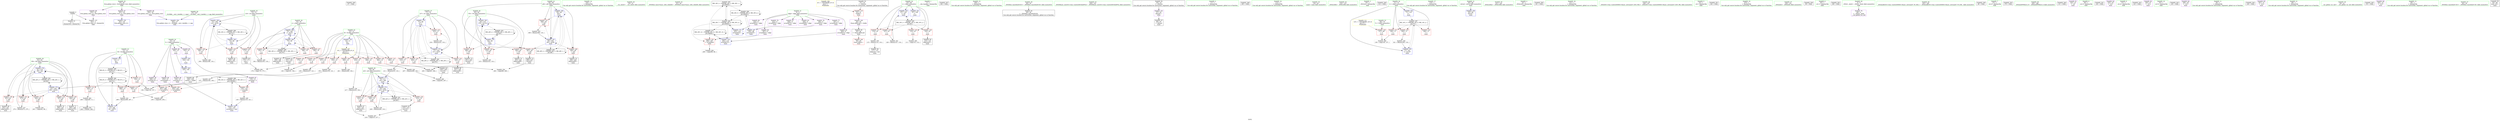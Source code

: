 digraph "SVFG" {
	label="SVFG";

	Node0x55d552f954d0 [shape=record,color=grey,label="{NodeID: 0\nNullPtr}"];
	Node0x55d552f954d0 -> Node0x55d552fb4a70[style=solid];
	Node0x55d552f954d0 -> Node0x55d552fbb2a0[style=solid];
	Node0x55d552fe9320 [shape=record,color=black,label="{NodeID: 346\n47 = PHI()\n}"];
	Node0x55d552fb88f0 [shape=record,color=grey,label="{NodeID: 263\n243 = cmp(242, 88, )\n}"];
	Node0x55d552fbc580 [shape=record,color=blue,label="{NodeID: 180\n85\<--88\nj83\<--\nmain\n}"];
	Node0x55d552fbc580 -> Node0x55d552fba880[style=dashed];
	Node0x55d552fbc580 -> Node0x55d552fba950[style=dashed];
	Node0x55d552fbc580 -> Node0x55d552fbaa20[style=dashed];
	Node0x55d552fbc580 -> Node0x55d552fbc580[style=dashed];
	Node0x55d552fbc580 -> Node0x55d552fbc650[style=dashed];
	Node0x55d552fbc580 -> Node0x55d552fd7a00[style=dashed];
	Node0x55d552fb4030 [shape=record,color=purple,label="{NodeID: 97\n351\<--35\nllvm.global_ctors_0\<--llvm.global_ctors\nGlob }"];
	Node0x55d552fb4030 -> Node0x55d552fbb0a0[style=solid];
	Node0x55d552f94f10 [shape=record,color=green,label="{NodeID: 14\n104\<--1\n\<--dummyObj\nCan only get source location for instruction, argument, global var or function.}"];
	Node0x55d552fb3c00 [shape=record,color=red,label="{NodeID: 111\n154\<--13\n\<--M\nmain\n}"];
	Node0x55d552fb3c00 -> Node0x55d552fb82f0[style=solid];
	Node0x55d552f8f070 [shape=record,color=green,label="{NodeID: 28\n50\<--51\n__cxa_atexit\<--__cxa_atexit_field_insensitive\n}"];
	Node0x55d552fb9840 [shape=record,color=red,label="{NodeID: 125\n185\<--73\n\<--i19\nmain\n}"];
	Node0x55d552fb9840 -> Node0x55d552fb5420[style=solid];
	Node0x55d552fb3340 [shape=record,color=green,label="{NodeID: 42\n91\<--92\n_ZNSt8ios_base15sync_with_stdioEb\<--_ZNSt8ios_base15sync_with_stdioEb_field_insensitive\n}"];
	Node0x55d552fd7f00 [shape=record,color=black,label="{NodeID: 305\nMR_30V_2 = PHI(MR_30V_3, MR_30V_1, )\npts\{90000 \}\n}"];
	Node0x55d552fd7f00 -> Node0x55d552fcc700[style=dashed];
	Node0x55d552fd7f00 -> Node0x55d552fd3310[style=dashed];
	Node0x55d552fd7f00 -> Node0x55d552fd7f00[style=dashed];
	Node0x55d552fba3a0 [shape=record,color=red,label="{NodeID: 139\n257\<--81\n\<--i59\nmain\n}"];
	Node0x55d552fba3a0 -> Node0x55d552fb5aa0[style=solid];
	Node0x55d552fb4f40 [shape=record,color=black,label="{NodeID: 56\n95\<--94\n\<--vbase.offset.ptr\nmain\n}"];
	Node0x55d552fb4f40 -> Node0x55d552fbaaf0[style=solid];
	Node0x55d552fc03c0 [shape=record,color=grey,label="{NodeID: 236\n217 = Binary(216, 104, )\n}"];
	Node0x55d552fc03c0 -> Node0x55d552fb7ff0[style=solid];
	Node0x55d552fbaf00 [shape=record,color=blue,label="{NodeID: 153\n10\<--11\nB\<--\nGlob }"];
	Node0x55d552fbaf00 -> Node0x55d552fd8f20[style=dashed];
	Node0x55d552fb5aa0 [shape=record,color=black,label="{NodeID: 70\n258\<--257\nidxprom69\<--\nmain\n}"];
	Node0x55d552fc18c0 [shape=record,color=grey,label="{NodeID: 250\n115 = Binary(114, 116, )\n}"];
	Node0x55d552fc18c0 -> Node0x55d552fb50e0[style=solid];
	Node0x55d552fbbaf0 [shape=record,color=blue,label="{NodeID: 167\n190\<--88\narrayidx30\<--\nmain\n}"];
	Node0x55d552fbbaf0 -> Node0x55d552fd3310[style=dashed];
	Node0x55d552fb6600 [shape=record,color=purple,label="{NodeID: 84\n297\<--8\narrayidx91\<--edge\nmain\n}"];
	Node0x55d552fb6600 -> Node0x55d552fbae30[style=solid];
	Node0x55d552f8e990 [shape=record,color=green,label="{NodeID: 1\n7\<--1\n__dso_handle\<--dummyObj\nGlob }"];
	Node0x55d552fe93f0 [shape=record,color=black,label="{NodeID: 347\n302 = PHI()\n}"];
	Node0x55d552fb8a70 [shape=record,color=grey,label="{NodeID: 264\n299 = cmp(298, 88, )\n}"];
	Node0x55d552fbc650 [shape=record,color=blue,label="{NodeID: 181\n85\<--309\nj83\<--inc99\nmain\n}"];
	Node0x55d552fbc650 -> Node0x55d552fba880[style=dashed];
	Node0x55d552fbc650 -> Node0x55d552fba950[style=dashed];
	Node0x55d552fbc650 -> Node0x55d552fbaa20[style=dashed];
	Node0x55d552fbc650 -> Node0x55d552fbc580[style=dashed];
	Node0x55d552fbc650 -> Node0x55d552fbc650[style=dashed];
	Node0x55d552fbc650 -> Node0x55d552fd7a00[style=dashed];
	Node0x55d552fb4130 [shape=record,color=purple,label="{NodeID: 98\n352\<--35\nllvm.global_ctors_1\<--llvm.global_ctors\nGlob }"];
	Node0x55d552fb4130 -> Node0x55d552fbb1a0[style=solid];
	Node0x55d552f92af0 [shape=record,color=green,label="{NodeID: 15\n108\<--1\n\<--dummyObj\nCan only get source location for instruction, argument, global var or function.}"];
	Node0x55d552fb3cd0 [shape=record,color=red,label="{NodeID: 112\n245\<--13\n\<--M\nmain\n}"];
	Node0x55d552fb3cd0 -> Node0x55d552fb8770[style=solid];
	Node0x55d552f93710 [shape=record,color=green,label="{NodeID: 29\n49\<--55\n_ZNSt8ios_base4InitD1Ev\<--_ZNSt8ios_base4InitD1Ev_field_insensitive\n}"];
	Node0x55d552f93710 -> Node0x55d552fb4d70[style=solid];
	Node0x55d552fb9910 [shape=record,color=red,label="{NodeID: 126\n198\<--73\n\<--i19\nmain\n}"];
	Node0x55d552fb9910 -> Node0x55d552fc12c0[style=solid];
	Node0x55d552fb33d0 [shape=record,color=green,label="{NodeID: 43\n100\<--101\n_ZNSt9basic_iosIcSt11char_traitsIcEE3tieEPSo\<--_ZNSt9basic_iosIcSt11char_traitsIcEE3tieEPSo_field_insensitive\n}"];
	Node0x55d552fd8400 [shape=record,color=yellow,style=double,label="{NodeID: 306\n2V_1 = ENCHI(MR_2V_0)\npts\{1 \}\nFun[main]}"];
	Node0x55d552fd8400 -> Node0x55d552fb9020[style=dashed];
	Node0x55d552fba470 [shape=record,color=red,label="{NodeID: 140\n264\<--81\n\<--i59\nmain\n}"];
	Node0x55d552fba470 -> Node0x55d552fb5b70[style=solid];
	Node0x55d552fb5010 [shape=record,color=black,label="{NodeID: 57\n98\<--97\n\<--add.ptr\nmain\n}"];
	Node0x55d552fc0540 [shape=record,color=grey,label="{NodeID: 237\n274 = Binary(273, 275, )\n}"];
	Node0x55d552fc0540 -> Node0x55d552fbc3e0[style=solid];
	Node0x55d552fbafd0 [shape=record,color=blue,label="{NodeID: 154\n13\<--11\nM\<--\nGlob }"];
	Node0x55d552fbafd0 -> Node0x55d552fd5200[style=dashed];
	Node0x55d552fb5b70 [shape=record,color=black,label="{NodeID: 71\n265\<--264\nidxprom73\<--\nmain\n}"];
	Node0x55d552fc1a40 [shape=record,color=grey,label="{NodeID: 251\n128 = Binary(127, 116, )\n}"];
	Node0x55d552fc1a40 -> Node0x55d552fbb7b0[style=solid];
	Node0x55d552fbbbc0 [shape=record,color=blue,label="{NodeID: 168\n75\<--194\nj\<--inc32\nmain\n}"];
	Node0x55d552fbbbc0 -> Node0x55d552fb99e0[style=dashed];
	Node0x55d552fbbbc0 -> Node0x55d552fb9ab0[style=dashed];
	Node0x55d552fbbbc0 -> Node0x55d552fb9b80[style=dashed];
	Node0x55d552fbbbc0 -> Node0x55d552fbba20[style=dashed];
	Node0x55d552fbbbc0 -> Node0x55d552fbbbc0[style=dashed];
	Node0x55d552fbbbc0 -> Node0x55d552fd6100[style=dashed];
	Node0x55d552fb66d0 [shape=record,color=purple,label="{NodeID: 85\n102\<--15\n\<--f\nmain\n}"];
	Node0x55d552fb66d0 -> Node0x55d552fbb470[style=solid];
	Node0x55d552f8e8b0 [shape=record,color=green,label="{NodeID: 2\n11\<--1\n\<--dummyObj\nCan only get source location for instruction, argument, global var or function.}"];
	Node0x55d552fe94f0 [shape=record,color=black,label="{NodeID: 348\n305 = PHI()\n}"];
	Node0x55d552fb8bf0 [shape=record,color=grey,label="{NodeID: 265\n111 = cmp(110, 112, )\n}"];
	Node0x55d552fbc720 [shape=record,color=blue,label="{NodeID: 182\n83\<--315\ni78\<--inc103\nmain\n}"];
	Node0x55d552fbc720 -> Node0x55d552fba610[style=dashed];
	Node0x55d552fbc720 -> Node0x55d552fba6e0[style=dashed];
	Node0x55d552fbc720 -> Node0x55d552fba7b0[style=dashed];
	Node0x55d552fbc720 -> Node0x55d552fbc720[style=dashed];
	Node0x55d552fbc720 -> Node0x55d552fd7500[style=dashed];
	Node0x55d552fb4230 [shape=record,color=purple,label="{NodeID: 99\n353\<--35\nllvm.global_ctors_2\<--llvm.global_ctors\nGlob }"];
	Node0x55d552fb4230 -> Node0x55d552fbb2a0[style=solid];
	Node0x55d552f92bc0 [shape=record,color=green,label="{NodeID: 16\n112\<--1\n\<--dummyObj\nCan only get source location for instruction, argument, global var or function.}"];
	Node0x55d552fb3da0 [shape=record,color=red,label="{NodeID: 113\n250\<--13\n\<--M\nmain\n}"];
	Node0x55d552fb3da0 -> Node0x55d552fb85f0[style=solid];
	Node0x55d552f937e0 [shape=record,color=green,label="{NodeID: 30\n62\<--63\nmain\<--main_field_insensitive\n}"];
	Node0x55d552fb99e0 [shape=record,color=red,label="{NodeID: 127\n180\<--75\n\<--j\nmain\n}"];
	Node0x55d552fb99e0 -> Node0x55d552fb5350[style=solid];
	Node0x55d552fb3460 [shape=record,color=green,label="{NodeID: 44\n132\<--133\n_ZNSirsERi\<--_ZNSirsERi_field_insensitive\n}"];
	Node0x55d552fd8f20 [shape=record,color=yellow,style=double,label="{NodeID: 307\n4V_1 = ENCHI(MR_4V_0)\npts\{12 \}\nFun[main]}"];
	Node0x55d552fd8f20 -> Node0x55d552fb44d0[style=dashed];
	Node0x55d552fd8f20 -> Node0x55d552fb45a0[style=dashed];
	Node0x55d552fd8f20 -> Node0x55d552fb4670[style=dashed];
	Node0x55d552fd8f20 -> Node0x55d552fb3720[style=dashed];
	Node0x55d552fd8f20 -> Node0x55d552fb37f0[style=dashed];
	Node0x55d552fd8f20 -> Node0x55d552fb38c0[style=dashed];
	Node0x55d552fd8f20 -> Node0x55d552fb3990[style=dashed];
	Node0x55d552fd8f20 -> Node0x55d552fb3a60[style=dashed];
	Node0x55d552fd8f20 -> Node0x55d552fb3b30[style=dashed];
	Node0x55d552fba540 [shape=record,color=red,label="{NodeID: 141\n273\<--81\n\<--i59\nmain\n}"];
	Node0x55d552fba540 -> Node0x55d552fc0540[style=solid];
	Node0x55d552fb50e0 [shape=record,color=black,label="{NodeID: 58\n117\<--115\nidxprom\<--sub\nmain\n}"];
	Node0x55d552fc06c0 [shape=record,color=grey,label="{NodeID: 238\n156 = Binary(155, 121, )\n}"];
	Node0x55d552fc06c0 -> Node0x55d552fc1440[style=solid];
	Node0x55d552fbb0a0 [shape=record,color=blue,label="{NodeID: 155\n351\<--36\nllvm.global_ctors_0\<--\nGlob }"];
	Node0x55d552fb5c40 [shape=record,color=black,label="{NodeID: 72\n281\<--280\nconv80\<--\nmain\n}"];
	Node0x55d552fb5c40 -> Node0x55d552fc21c0[style=solid];
	Node0x55d552fc1bc0 [shape=record,color=grey,label="{NodeID: 252\n238 = Binary(237, 121, )\n}"];
	Node0x55d552fc1bc0 -> Node0x55d552fb5900[style=solid];
	Node0x55d552fbbc90 [shape=record,color=blue,label="{NodeID: 169\n73\<--199\ni19\<--inc35\nmain\n}"];
	Node0x55d552fbbc90 -> Node0x55d552fb9770[style=dashed];
	Node0x55d552fbbc90 -> Node0x55d552fb9840[style=dashed];
	Node0x55d552fbbc90 -> Node0x55d552fb9910[style=dashed];
	Node0x55d552fbbc90 -> Node0x55d552fbbc90[style=dashed];
	Node0x55d552fbbc90 -> Node0x55d552fd5c00[style=dashed];
	Node0x55d552fb67a0 [shape=record,color=purple,label="{NodeID: 86\n105\<--15\n\<--f\nmain\n}"];
	Node0x55d552fb67a0 -> Node0x55d552fbb540[style=solid];
	Node0x55d552f93320 [shape=record,color=green,label="{NodeID: 3\n19\<--1\n_ZSt3cin\<--dummyObj\nGlob }"];
	Node0x55d552fe95f0 [shape=record,color=black,label="{NodeID: 349\n312 = PHI()\n}"];
	Node0x55d552fb8d70 [shape=record,color=grey,label="{NodeID: 266\n138 = cmp(136, 137, )\n}"];
	Node0x55d552fbc7f0 [shape=record,color=blue,label="{NodeID: 183\n71\<--321\nt\<--inc107\nmain\n}"];
	Node0x55d552fbc7f0 -> Node0x55d552fd5700[style=dashed];
	Node0x55d552fb4330 [shape=record,color=purple,label="{NodeID: 100\n94\<--93\nvbase.offset.ptr\<--vtable\nmain\n}"];
	Node0x55d552fb4330 -> Node0x55d552fb4f40[style=solid];
	Node0x55d552f92c90 [shape=record,color=green,label="{NodeID: 17\n116\<--1\n\<--dummyObj\nCan only get source location for instruction, argument, global var or function.}"];
	Node0x55d552fb3e70 [shape=record,color=red,label="{NodeID: 114\n268\<--13\n\<--M\nmain\n}"];
	Node0x55d552fb3e70 -> Node0x55d552fc0b40[style=solid];
	Node0x55d552f938b0 [shape=record,color=green,label="{NodeID: 31\n65\<--66\nretval\<--retval_field_insensitive\nmain\n}"];
	Node0x55d552f938b0 -> Node0x55d552fbb3a0[style=solid];
	Node0x55d552fb9ab0 [shape=record,color=red,label="{NodeID: 128\n188\<--75\n\<--j\nmain\n}"];
	Node0x55d552fb9ab0 -> Node0x55d552fb54f0[style=solid];
	Node0x55d552fb34f0 [shape=record,color=green,label="{NodeID: 45\n141\<--142\n_ZNSirsERx\<--_ZNSirsERx_field_insensitive\n}"];
	Node0x55d552fba610 [shape=record,color=red,label="{NodeID: 142\n280\<--83\n\<--i78\nmain\n}"];
	Node0x55d552fba610 -> Node0x55d552fb5c40[style=solid];
	Node0x55d552fb51b0 [shape=record,color=black,label="{NodeID: 59\n123\<--122\nidxprom2\<--\nmain\n}"];
	Node0x55d552fc0840 [shape=record,color=grey,label="{NodeID: 239\n229 = Binary(228, 116, )\n}"];
	Node0x55d552fc0840 -> Node0x55d552fbbfd0[style=solid];
	Node0x55d552fbb1a0 [shape=record,color=blue,label="{NodeID: 156\n352\<--37\nllvm.global_ctors_1\<--_GLOBAL__sub_I_darkhh_1_1.cpp\nGlob }"];
	Node0x55d552fb5d10 [shape=record,color=black,label="{NodeID: 73\n288\<--287\nconv85\<--\nmain\n}"];
	Node0x55d552fb5d10 -> Node0x55d552fc1ec0[style=solid];
	Node0x55d552fc1d40 [shape=record,color=grey,label="{NodeID: 253\n309 = Binary(308, 116, )\n}"];
	Node0x55d552fc1d40 -> Node0x55d552fbc650[style=solid];
	Node0x55d552fbbd60 [shape=record,color=blue,label="{NodeID: 170\n77\<--88\ni37\<--\nmain\n}"];
	Node0x55d552fbbd60 -> Node0x55d552fb9c50[style=dashed];
	Node0x55d552fbbd60 -> Node0x55d552fb9d20[style=dashed];
	Node0x55d552fbbd60 -> Node0x55d552fb9df0[style=dashed];
	Node0x55d552fbbd60 -> Node0x55d552fb9ec0[style=dashed];
	Node0x55d552fbbd60 -> Node0x55d552fbc0a0[style=dashed];
	Node0x55d552fbbd60 -> Node0x55d552fd6600[style=dashed];
	Node0x55d552fb6870 [shape=record,color=purple,label="{NodeID: 87\n118\<--15\narrayidx\<--f\nmain\n}"];
	Node0x55d552fb6870 -> Node0x55d552fbabc0[style=solid];
	Node0x55d552f931a0 [shape=record,color=green,label="{NodeID: 4\n22\<--1\n_ZSt4cout\<--dummyObj\nGlob }"];
	Node0x55d552fe96f0 [shape=record,color=black,label="{NodeID: 350\n161 = PHI()\n}"];
	Node0x55d552fb4400 [shape=record,color=purple,label="{NodeID: 101\n97\<--20\nadd.ptr\<--\nmain\n}"];
	Node0x55d552fb4400 -> Node0x55d552fb5010[style=solid];
	Node0x55d552f949d0 [shape=record,color=green,label="{NodeID: 18\n121\<--1\n\<--dummyObj\nCan only get source location for instruction, argument, global var or function.}"];
	Node0x55d552fb9020 [shape=record,color=red,label="{NodeID: 115\n93\<--21\nvtable\<--\nmain\n}"];
	Node0x55d552fb9020 -> Node0x55d552fb4330[style=solid];
	Node0x55d552f93980 [shape=record,color=green,label="{NodeID: 32\n67\<--68\ni\<--i_field_insensitive\nmain\n}"];
	Node0x55d552f93980 -> Node0x55d552fb90f0[style=solid];
	Node0x55d552f93980 -> Node0x55d552fb91c0[style=solid];
	Node0x55d552f93980 -> Node0x55d552fb9290[style=solid];
	Node0x55d552f93980 -> Node0x55d552fb9360[style=solid];
	Node0x55d552f93980 -> Node0x55d552fbb610[style=solid];
	Node0x55d552f93980 -> Node0x55d552fbb7b0[style=solid];
	Node0x55d552fb9b80 [shape=record,color=red,label="{NodeID: 129\n193\<--75\n\<--j\nmain\n}"];
	Node0x55d552fb9b80 -> Node0x55d552fc1140[style=solid];
	Node0x55d552fb3580 [shape=record,color=green,label="{NodeID: 46\n146\<--147\n_ZStlsISt11char_traitsIcEERSt13basic_ostreamIcT_ES5_PKc\<--_ZStlsISt11char_traitsIcEERSt13basic_ostreamIcT_ES5_PKc_field_insensitive\n}"];
	Node0x55d552fba6e0 [shape=record,color=red,label="{NodeID: 143\n292\<--83\n\<--i78\nmain\n}"];
	Node0x55d552fba6e0 -> Node0x55d552fb5de0[style=solid];
	Node0x55d552fb5280 [shape=record,color=black,label="{NodeID: 60\n174\<--173\nconv\<--\nmain\n}"];
	Node0x55d552fb5280 -> Node0x55d552fb8170[style=solid];
	Node0x55d552fc09c0 [shape=record,color=grey,label="{NodeID: 240\n315 = Binary(314, 116, )\n}"];
	Node0x55d552fc09c0 -> Node0x55d552fbc720[style=solid];
	Node0x55d552fbb2a0 [shape=record,color=blue, style = dotted,label="{NodeID: 157\n353\<--3\nllvm.global_ctors_2\<--dummyVal\nGlob }"];
	Node0x55d552fb5de0 [shape=record,color=black,label="{NodeID: 74\n293\<--292\nidxprom88\<--\nmain\n}"];
	Node0x55d552fc1ec0 [shape=record,color=grey,label="{NodeID: 254\n290 = cmp(288, 289, )\n}"];
	Node0x55d552fbbe30 [shape=record,color=blue,label="{NodeID: 171\n79\<--211\nj43\<--add\nmain\n}"];
	Node0x55d552fbbe30 -> Node0x55d552fb9f90[style=dashed];
	Node0x55d552fbbe30 -> Node0x55d552fba060[style=dashed];
	Node0x55d552fbbe30 -> Node0x55d552fba130[style=dashed];
	Node0x55d552fbbe30 -> Node0x55d552fbbe30[style=dashed];
	Node0x55d552fbbe30 -> Node0x55d552fbbfd0[style=dashed];
	Node0x55d552fbbe30 -> Node0x55d552fd6b00[style=dashed];
	Node0x55d552fb6940 [shape=record,color=purple,label="{NodeID: 88\n124\<--15\narrayidx3\<--f\nmain\n}"];
	Node0x55d552fb6940 -> Node0x55d552fbb6e0[style=solid];
	Node0x55d552f93230 [shape=record,color=green,label="{NodeID: 5\n23\<--1\n.str\<--dummyObj\nGlob }"];
	Node0x55d552fe9850 [shape=record,color=black,label="{NodeID: 351\n162 = PHI()\n}"];
	Node0x55d552fb44d0 [shape=record,color=red,label="{NodeID: 102\n155\<--10\n\<--B\nmain\n}"];
	Node0x55d552fb44d0 -> Node0x55d552fc06c0[style=solid];
	Node0x55d552f94aa0 [shape=record,color=green,label="{NodeID: 19\n275\<--1\n\<--dummyObj\nCan only get source location for instruction, argument, global var or function.}"];
	Node0x55d552fb90f0 [shape=record,color=red,label="{NodeID: 116\n110\<--67\n\<--i\nmain\n}"];
	Node0x55d552fb90f0 -> Node0x55d552fb8bf0[style=solid];
	Node0x55d552f93a50 [shape=record,color=green,label="{NodeID: 33\n69\<--70\nT\<--T_field_insensitive\nmain\n}"];
	Node0x55d552f93a50 -> Node0x55d552fb9430[style=solid];
	Node0x55d552fd5200 [shape=record,color=black,label="{NodeID: 296\nMR_6V_2 = PHI(MR_6V_3, MR_6V_1, )\npts\{14 \}\n}"];
	Node0x55d552fd5200 -> Node0x55d552fb3c00[style=dashed];
	Node0x55d552fd5200 -> Node0x55d552fd3400[style=dashed];
	Node0x55d552fd5200 -> Node0x55d552fd5200[style=dashed];
	Node0x55d552fb9c50 [shape=record,color=red,label="{NodeID: 130\n204\<--77\n\<--i37\nmain\n}"];
	Node0x55d552fb9c50 -> Node0x55d552fb55c0[style=solid];
	Node0x55d552fb3650 [shape=record,color=green,label="{NodeID: 47\n150\<--151\n_ZNSolsEi\<--_ZNSolsEi_field_insensitive\n}"];
	Node0x55d552fba7b0 [shape=record,color=red,label="{NodeID: 144\n314\<--83\n\<--i78\nmain\n}"];
	Node0x55d552fba7b0 -> Node0x55d552fc09c0[style=solid];
	Node0x55d552fb5350 [shape=record,color=black,label="{NodeID: 61\n181\<--180\nconv24\<--\nmain\n}"];
	Node0x55d552fb5350 -> Node0x55d552fc2040[style=solid];
	Node0x55d552fc0b40 [shape=record,color=grey,label="{NodeID: 241\n269 = Binary(268, 267, )\n}"];
	Node0x55d552fc0b40 -> Node0x55d552fbc310[style=solid];
	Node0x55d552fbb3a0 [shape=record,color=blue,label="{NodeID: 158\n65\<--88\nretval\<--\nmain\n}"];
	Node0x55d552fb5eb0 [shape=record,color=black,label="{NodeID: 75\n296\<--295\nidxprom90\<--\nmain\n}"];
	Node0x55d552fe8af0 [shape=record,color=black,label="{NodeID: 338\n99 = PHI()\n}"];
	Node0x55d552fc2040 [shape=record,color=grey,label="{NodeID: 255\n183 = cmp(181, 182, )\n}"];
	Node0x55d552fbbf00 [shape=record,color=blue,label="{NodeID: 172\n225\<--116\narrayidx52\<--\nmain\n}"];
	Node0x55d552fbbf00 -> Node0x55d552fbbf00[style=dashed];
	Node0x55d552fbbf00 -> Node0x55d552fcc700[style=dashed];
	Node0x55d552fb6a10 [shape=record,color=purple,label="{NodeID: 89\n253\<--15\narrayidx66\<--f\nmain\n}"];
	Node0x55d552fb6a10 -> Node0x55d552fbac90[style=solid];
	Node0x55d552f92940 [shape=record,color=green,label="{NodeID: 6\n25\<--1\n.str.1\<--dummyObj\nGlob }"];
	Node0x55d552fe9920 [shape=record,color=black,label="{NodeID: 352\n169 = PHI()\n}"];
	Node0x55d552fcc700 [shape=record,color=black,label="{NodeID: 269\nMR_30V_7 = PHI(MR_30V_8, MR_30V_4, )\npts\{90000 \}\n}"];
	Node0x55d552fcc700 -> Node0x55d552fbae30[style=dashed];
	Node0x55d552fcc700 -> Node0x55d552fbbf00[style=dashed];
	Node0x55d552fcc700 -> Node0x55d552fbc240[style=dashed];
	Node0x55d552fcc700 -> Node0x55d552fcc700[style=dashed];
	Node0x55d552fcc700 -> Node0x55d552fcd100[style=dashed];
	Node0x55d552fcc700 -> Node0x55d552fd7f00[style=dashed];
	Node0x55d552fb45a0 [shape=record,color=red,label="{NodeID: 103\n175\<--10\n\<--B\nmain\n}"];
	Node0x55d552fb45a0 -> Node0x55d552fb8170[style=solid];
	Node0x55d552f94b70 [shape=record,color=green,label="{NodeID: 20\n4\<--6\n_ZStL8__ioinit\<--_ZStL8__ioinit_field_insensitive\nGlob }"];
	Node0x55d552f94b70 -> Node0x55d552fb5f80[style=solid];
	Node0x55d552fb91c0 [shape=record,color=red,label="{NodeID: 117\n114\<--67\n\<--i\nmain\n}"];
	Node0x55d552fb91c0 -> Node0x55d552fc18c0[style=solid];
	Node0x55d552f93b20 [shape=record,color=green,label="{NodeID: 34\n71\<--72\nt\<--t_field_insensitive\nmain\n}"];
	Node0x55d552f93b20 -> Node0x55d552fb9500[style=solid];
	Node0x55d552f93b20 -> Node0x55d552fb95d0[style=solid];
	Node0x55d552f93b20 -> Node0x55d552fb96a0[style=solid];
	Node0x55d552f93b20 -> Node0x55d552fbb880[style=solid];
	Node0x55d552f93b20 -> Node0x55d552fbc7f0[style=solid];
	Node0x55d552fd5700 [shape=record,color=black,label="{NodeID: 297\nMR_14V_3 = PHI(MR_14V_4, MR_14V_2, )\npts\{72 \}\n}"];
	Node0x55d552fd5700 -> Node0x55d552fb9500[style=dashed];
	Node0x55d552fd5700 -> Node0x55d552fb95d0[style=dashed];
	Node0x55d552fd5700 -> Node0x55d552fb96a0[style=dashed];
	Node0x55d552fd5700 -> Node0x55d552fbc7f0[style=dashed];
	Node0x55d552fb9d20 [shape=record,color=red,label="{NodeID: 131\n210\<--77\n\<--i37\nmain\n}"];
	Node0x55d552fb9d20 -> Node0x55d552fc0e40[style=solid];
	Node0x55d552fb4770 [shape=record,color=green,label="{NodeID: 48\n163\<--164\n_ZSt4endlIcSt11char_traitsIcEERSt13basic_ostreamIT_T0_ES6_\<--_ZSt4endlIcSt11char_traitsIcEERSt13basic_ostreamIT_T0_ES6__field_insensitive\n}"];
	Node0x55d552fd92a0 [shape=record,color=yellow,style=double,label="{NodeID: 311\n12V_1 = ENCHI(MR_12V_0)\npts\{70 \}\nFun[main]}"];
	Node0x55d552fd92a0 -> Node0x55d552fb9430[style=dashed];
	Node0x55d552fba880 [shape=record,color=red,label="{NodeID: 145\n287\<--85\n\<--j83\nmain\n}"];
	Node0x55d552fba880 -> Node0x55d552fb5d10[style=solid];
	Node0x55d552fb5420 [shape=record,color=black,label="{NodeID: 62\n186\<--185\nidxprom27\<--\nmain\n}"];
	Node0x55d552fc0cc0 [shape=record,color=grey,label="{NodeID: 242\n207 = Binary(206, 104, )\n}"];
	Node0x55d552fc0cc0 -> Node0x55d552fb8470[style=solid];
	Node0x55d552fbb470 [shape=record,color=blue,label="{NodeID: 159\n102\<--104\n\<--\nmain\n}"];
	Node0x55d552fbb470 -> Node0x55d552fbb540[style=dashed];
	Node0x55d552fb5f80 [shape=record,color=purple,label="{NodeID: 76\n46\<--4\n\<--_ZStL8__ioinit\n__cxx_global_var_init\n}"];
	Node0x55d552fe8bf0 [shape=record,color=black,label="{NodeID: 339\n89 = PHI()\n}"];
	Node0x55d552fc21c0 [shape=record,color=grey,label="{NodeID: 256\n283 = cmp(281, 282, )\n}"];
	Node0x55d552fbbfd0 [shape=record,color=blue,label="{NodeID: 173\n79\<--229\nj43\<--inc54\nmain\n}"];
	Node0x55d552fbbfd0 -> Node0x55d552fb9f90[style=dashed];
	Node0x55d552fbbfd0 -> Node0x55d552fba060[style=dashed];
	Node0x55d552fbbfd0 -> Node0x55d552fba130[style=dashed];
	Node0x55d552fbbfd0 -> Node0x55d552fbbe30[style=dashed];
	Node0x55d552fbbfd0 -> Node0x55d552fbbfd0[style=dashed];
	Node0x55d552fbbfd0 -> Node0x55d552fd6b00[style=dashed];
	Node0x55d552fb6ae0 [shape=record,color=purple,label="{NodeID: 90\n266\<--15\narrayidx74\<--f\nmain\n}"];
	Node0x55d552fb6ae0 -> Node0x55d552fbad60[style=solid];
	Node0x55d552f929d0 [shape=record,color=green,label="{NodeID: 7\n27\<--1\n.str.2\<--dummyObj\nGlob }"];
	Node0x55d552fe9a50 [shape=record,color=black,label="{NodeID: 353\n170 = PHI()\n}"];
	Node0x55d552fb4670 [shape=record,color=red,label="{NodeID: 104\n182\<--10\n\<--B\nmain\n}"];
	Node0x55d552fb4670 -> Node0x55d552fc2040[style=solid];
	Node0x55d552f93ec0 [shape=record,color=green,label="{NodeID: 21\n8\<--9\nedge\<--edge_field_insensitive\nGlob }"];
	Node0x55d552f93ec0 -> Node0x55d552fb6050[style=solid];
	Node0x55d552f93ec0 -> Node0x55d552fb6120[style=solid];
	Node0x55d552f93ec0 -> Node0x55d552fb61f0[style=solid];
	Node0x55d552f93ec0 -> Node0x55d552fb62c0[style=solid];
	Node0x55d552f93ec0 -> Node0x55d552fb6390[style=solid];
	Node0x55d552f93ec0 -> Node0x55d552fb6460[style=solid];
	Node0x55d552f93ec0 -> Node0x55d552fb6530[style=solid];
	Node0x55d552f93ec0 -> Node0x55d552fb6600[style=solid];
	Node0x55d552fb9290 [shape=record,color=red,label="{NodeID: 118\n122\<--67\n\<--i\nmain\n}"];
	Node0x55d552fb9290 -> Node0x55d552fb51b0[style=solid];
	Node0x55d552f93bf0 [shape=record,color=green,label="{NodeID: 35\n73\<--74\ni19\<--i19_field_insensitive\nmain\n}"];
	Node0x55d552f93bf0 -> Node0x55d552fb9770[style=solid];
	Node0x55d552f93bf0 -> Node0x55d552fb9840[style=solid];
	Node0x55d552f93bf0 -> Node0x55d552fb9910[style=solid];
	Node0x55d552f93bf0 -> Node0x55d552fbb950[style=solid];
	Node0x55d552f93bf0 -> Node0x55d552fbbc90[style=solid];
	Node0x55d552fd5c00 [shape=record,color=black,label="{NodeID: 298\nMR_16V_2 = PHI(MR_16V_3, MR_16V_1, )\npts\{74 \}\n}"];
	Node0x55d552fd5c00 -> Node0x55d552fbb950[style=dashed];
	Node0x55d552fd5c00 -> Node0x55d552fd5c00[style=dashed];
	Node0x55d552fb9df0 [shape=record,color=red,label="{NodeID: 132\n220\<--77\n\<--i37\nmain\n}"];
	Node0x55d552fb9df0 -> Node0x55d552fb5760[style=solid];
	Node0x55d552fb4870 [shape=record,color=green,label="{NodeID: 49\n165\<--166\n_ZNSolsEPFRSoS_E\<--_ZNSolsEPFRSoS_E_field_insensitive\n}"];
	Node0x55d552fba950 [shape=record,color=red,label="{NodeID: 146\n295\<--85\n\<--j83\nmain\n}"];
	Node0x55d552fba950 -> Node0x55d552fb5eb0[style=solid];
	Node0x55d552fb54f0 [shape=record,color=black,label="{NodeID: 63\n189\<--188\nidxprom29\<--\nmain\n}"];
	Node0x55d552fc0e40 [shape=record,color=grey,label="{NodeID: 243\n211 = Binary(210, 116, )\n}"];
	Node0x55d552fc0e40 -> Node0x55d552fbbe30[style=solid];
	Node0x55d552fbb540 [shape=record,color=blue,label="{NodeID: 160\n105\<--104\n\<--\nmain\n}"];
	Node0x55d552fbb540 -> Node0x55d552fd1c00[style=dashed];
	Node0x55d552fb6050 [shape=record,color=purple,label="{NodeID: 77\n187\<--8\narrayidx28\<--edge\nmain\n}"];
	Node0x55d552fe8cf0 [shape=record,color=black,label="{NodeID: 340\n131 = PHI()\n}"];
	Node0x55d552fb7ff0 [shape=record,color=grey,label="{NodeID: 257\n218 = cmp(215, 217, )\n}"];
	Node0x55d552fbc0a0 [shape=record,color=blue,label="{NodeID: 174\n77\<--234\ni37\<--inc57\nmain\n}"];
	Node0x55d552fbc0a0 -> Node0x55d552fb9c50[style=dashed];
	Node0x55d552fbc0a0 -> Node0x55d552fb9d20[style=dashed];
	Node0x55d552fbc0a0 -> Node0x55d552fb9df0[style=dashed];
	Node0x55d552fbc0a0 -> Node0x55d552fb9ec0[style=dashed];
	Node0x55d552fbc0a0 -> Node0x55d552fbc0a0[style=dashed];
	Node0x55d552fbc0a0 -> Node0x55d552fd6600[style=dashed];
	Node0x55d552fb6bb0 [shape=record,color=purple,label="{NodeID: 91\n144\<--23\n\<--.str\nmain\n}"];
	Node0x55d552f8f4b0 [shape=record,color=green,label="{NodeID: 8\n29\<--1\n.str.3\<--dummyObj\nGlob }"];
	Node0x55d552fcd100 [shape=record,color=black,label="{NodeID: 271\nMR_30V_12 = PHI(MR_30V_11, MR_30V_10, )\npts\{90000 \}\n}"];
	Node0x55d552fcd100 -> Node0x55d552fbae30[style=dashed];
	Node0x55d552fcd100 -> Node0x55d552fbc240[style=dashed];
	Node0x55d552fcd100 -> Node0x55d552fcd100[style=dashed];
	Node0x55d552fcd100 -> Node0x55d552fd7f00[style=dashed];
	Node0x55d552fb3720 [shape=record,color=red,label="{NodeID: 105\n206\<--10\n\<--B\nmain\n}"];
	Node0x55d552fb3720 -> Node0x55d552fc0cc0[style=solid];
	Node0x55d552f93f90 [shape=record,color=green,label="{NodeID: 22\n10\<--12\nB\<--B_field_insensitive\nGlob }"];
	Node0x55d552f93f90 -> Node0x55d552fb44d0[style=solid];
	Node0x55d552f93f90 -> Node0x55d552fb45a0[style=solid];
	Node0x55d552f93f90 -> Node0x55d552fb4670[style=solid];
	Node0x55d552f93f90 -> Node0x55d552fb3720[style=solid];
	Node0x55d552f93f90 -> Node0x55d552fb37f0[style=solid];
	Node0x55d552f93f90 -> Node0x55d552fb38c0[style=solid];
	Node0x55d552f93f90 -> Node0x55d552fb3990[style=solid];
	Node0x55d552f93f90 -> Node0x55d552fb3a60[style=solid];
	Node0x55d552f93f90 -> Node0x55d552fb3b30[style=solid];
	Node0x55d552f93f90 -> Node0x55d552fbaf00[style=solid];
	Node0x55d552fd1700 [shape=record,color=black,label="{NodeID: 285\nMR_10V_3 = PHI(MR_10V_4, MR_10V_2, )\npts\{68 \}\n}"];
	Node0x55d552fd1700 -> Node0x55d552fb90f0[style=dashed];
	Node0x55d552fd1700 -> Node0x55d552fb91c0[style=dashed];
	Node0x55d552fd1700 -> Node0x55d552fb9290[style=dashed];
	Node0x55d552fd1700 -> Node0x55d552fb9360[style=dashed];
	Node0x55d552fd1700 -> Node0x55d552fbb7b0[style=dashed];
	Node0x55d552fb9360 [shape=record,color=red,label="{NodeID: 119\n127\<--67\n\<--i\nmain\n}"];
	Node0x55d552fb9360 -> Node0x55d552fc1a40[style=solid];
	Node0x55d552f93cc0 [shape=record,color=green,label="{NodeID: 36\n75\<--76\nj\<--j_field_insensitive\nmain\n}"];
	Node0x55d552f93cc0 -> Node0x55d552fb99e0[style=solid];
	Node0x55d552f93cc0 -> Node0x55d552fb9ab0[style=solid];
	Node0x55d552f93cc0 -> Node0x55d552fb9b80[style=solid];
	Node0x55d552f93cc0 -> Node0x55d552fbba20[style=solid];
	Node0x55d552f93cc0 -> Node0x55d552fbbbc0[style=solid];
	Node0x55d552fd6100 [shape=record,color=black,label="{NodeID: 299\nMR_18V_2 = PHI(MR_18V_3, MR_18V_1, )\npts\{76 \}\n}"];
	Node0x55d552fd6100 -> Node0x55d552fbba20[style=dashed];
	Node0x55d552fd6100 -> Node0x55d552fd6100[style=dashed];
	Node0x55d552fb9ec0 [shape=record,color=red,label="{NodeID: 133\n233\<--77\n\<--i37\nmain\n}"];
	Node0x55d552fb9ec0 -> Node0x55d552fc0240[style=solid];
	Node0x55d552fb4970 [shape=record,color=green,label="{NodeID: 50\n37\<--347\n_GLOBAL__sub_I_darkhh_1_1.cpp\<--_GLOBAL__sub_I_darkhh_1_1.cpp_field_insensitive\n}"];
	Node0x55d552fb4970 -> Node0x55d552fbb1a0[style=solid];
	Node0x55d552fbaa20 [shape=record,color=red,label="{NodeID: 147\n308\<--85\n\<--j83\nmain\n}"];
	Node0x55d552fbaa20 -> Node0x55d552fc1d40[style=solid];
	Node0x55d552fb55c0 [shape=record,color=black,label="{NodeID: 64\n205\<--204\nconv39\<--\nmain\n}"];
	Node0x55d552fb55c0 -> Node0x55d552fb8470[style=solid];
	Node0x55d552fc0fc0 [shape=record,color=grey,label="{NodeID: 244\n261 = Binary(260, 104, )\n}"];
	Node0x55d552fbb610 [shape=record,color=blue,label="{NodeID: 161\n67\<--108\ni\<--\nmain\n}"];
	Node0x55d552fbb610 -> Node0x55d552fd1700[style=dashed];
	Node0x55d552fb6120 [shape=record,color=purple,label="{NodeID: 78\n190\<--8\narrayidx30\<--edge\nmain\n}"];
	Node0x55d552fb6120 -> Node0x55d552fbbaf0[style=solid];
	Node0x55d552fe8df0 [shape=record,color=black,label="{NodeID: 341\n140 = PHI()\n}"];
	Node0x55d552fb8170 [shape=record,color=grey,label="{NodeID: 258\n176 = cmp(174, 175, )\n}"];
	Node0x55d552fbc170 [shape=record,color=blue,label="{NodeID: 175\n81\<--239\ni59\<--conv61\nmain\n}"];
	Node0x55d552fbc170 -> Node0x55d552fba200[style=dashed];
	Node0x55d552fbc170 -> Node0x55d552fba2d0[style=dashed];
	Node0x55d552fbc170 -> Node0x55d552fba3a0[style=dashed];
	Node0x55d552fbc170 -> Node0x55d552fba470[style=dashed];
	Node0x55d552fbc170 -> Node0x55d552fba540[style=dashed];
	Node0x55d552fbc170 -> Node0x55d552fbc3e0[style=dashed];
	Node0x55d552fbc170 -> Node0x55d552fd7000[style=dashed];
	Node0x55d552fb6c80 [shape=record,color=purple,label="{NodeID: 92\n152\<--25\n\<--.str.1\nmain\n}"];
	Node0x55d552f8f540 [shape=record,color=green,label="{NodeID: 9\n31\<--1\n.str.4\<--dummyObj\nGlob }"];
	Node0x55d552fb37f0 [shape=record,color=red,label="{NodeID: 106\n216\<--10\n\<--B\nmain\n}"];
	Node0x55d552fb37f0 -> Node0x55d552fc03c0[style=solid];
	Node0x55d552f94060 [shape=record,color=green,label="{NodeID: 23\n13\<--14\nM\<--M_field_insensitive\nGlob }"];
	Node0x55d552f94060 -> Node0x55d552fb3c00[style=solid];
	Node0x55d552f94060 -> Node0x55d552fb3cd0[style=solid];
	Node0x55d552f94060 -> Node0x55d552fb3da0[style=solid];
	Node0x55d552f94060 -> Node0x55d552fb3e70[style=solid];
	Node0x55d552f94060 -> Node0x55d552fbafd0[style=solid];
	Node0x55d552f94060 -> Node0x55d552fbc310[style=solid];
	Node0x55d552fd1c00 [shape=record,color=black,label="{NodeID: 286\nMR_32V_4 = PHI(MR_32V_5, MR_32V_3, )\npts\{180000 \}\n}"];
	Node0x55d552fd1c00 -> Node0x55d552fbabc0[style=dashed];
	Node0x55d552fd1c00 -> Node0x55d552fbac90[style=dashed];
	Node0x55d552fd1c00 -> Node0x55d552fbad60[style=dashed];
	Node0x55d552fd1c00 -> Node0x55d552fbb6e0[style=dashed];
	Node0x55d552fb9430 [shape=record,color=red,label="{NodeID: 120\n137\<--69\n\<--T\nmain\n}"];
	Node0x55d552fb9430 -> Node0x55d552fb8d70[style=solid];
	Node0x55d552f93d90 [shape=record,color=green,label="{NodeID: 37\n77\<--78\ni37\<--i37_field_insensitive\nmain\n}"];
	Node0x55d552f93d90 -> Node0x55d552fb9c50[style=solid];
	Node0x55d552f93d90 -> Node0x55d552fb9d20[style=solid];
	Node0x55d552f93d90 -> Node0x55d552fb9df0[style=solid];
	Node0x55d552f93d90 -> Node0x55d552fb9ec0[style=solid];
	Node0x55d552f93d90 -> Node0x55d552fbbd60[style=solid];
	Node0x55d552f93d90 -> Node0x55d552fbc0a0[style=solid];
	Node0x55d552fd6600 [shape=record,color=black,label="{NodeID: 300\nMR_20V_2 = PHI(MR_20V_3, MR_20V_1, )\npts\{78 \}\n}"];
	Node0x55d552fd6600 -> Node0x55d552fbbd60[style=dashed];
	Node0x55d552fd6600 -> Node0x55d552fd6600[style=dashed];
	Node0x55d552fb9f90 [shape=record,color=red,label="{NodeID: 134\n214\<--79\n\<--j43\nmain\n}"];
	Node0x55d552fb9f90 -> Node0x55d552fb5690[style=solid];
	Node0x55d552fb4a70 [shape=record,color=black,label="{NodeID: 51\n2\<--3\ndummyVal\<--dummyVal\n}"];
	Node0x55d552fbaaf0 [shape=record,color=red,label="{NodeID: 148\n96\<--95\nvbase.offset\<--\nmain\n}"];
	Node0x55d552fb5690 [shape=record,color=black,label="{NodeID: 65\n215\<--214\nconv45\<--\nmain\n}"];
	Node0x55d552fb5690 -> Node0x55d552fb7ff0[style=solid];
	Node0x55d552fc1140 [shape=record,color=grey,label="{NodeID: 245\n194 = Binary(193, 116, )\n}"];
	Node0x55d552fc1140 -> Node0x55d552fbbbc0[style=solid];
	Node0x55d552fbb6e0 [shape=record,color=blue,label="{NodeID: 162\n124\<--120\narrayidx3\<--mul\nmain\n}"];
	Node0x55d552fbb6e0 -> Node0x55d552fd1c00[style=dashed];
	Node0x55d552fb61f0 [shape=record,color=purple,label="{NodeID: 79\n222\<--8\narrayidx50\<--edge\nmain\n}"];
	Node0x55d552fe8f50 [shape=record,color=black,label="{NodeID: 342\n143 = PHI()\n}"];
	Node0x55d552fb82f0 [shape=record,color=grey,label="{NodeID: 259\n158 = cmp(154, 157, )\n}"];
	Node0x55d552fbc240 [shape=record,color=blue,label="{NodeID: 176\n262\<--116\narrayidx72\<--\nmain\n}"];
	Node0x55d552fbc240 -> Node0x55d552fcd100[style=dashed];
	Node0x55d552fb6d50 [shape=record,color=purple,label="{NodeID: 93\n160\<--27\n\<--.str.2\nmain\n}"];
	Node0x55d552f934d0 [shape=record,color=green,label="{NodeID: 10\n33\<--1\n.str.5\<--dummyObj\nGlob }"];
	Node0x55d552fb38c0 [shape=record,color=red,label="{NodeID: 107\n237\<--10\n\<--B\nmain\n}"];
	Node0x55d552fb38c0 -> Node0x55d552fc1bc0[style=solid];
	Node0x55d552f8ed30 [shape=record,color=green,label="{NodeID: 24\n15\<--18\nf\<--f_field_insensitive\nGlob }"];
	Node0x55d552f8ed30 -> Node0x55d552fb66d0[style=solid];
	Node0x55d552f8ed30 -> Node0x55d552fb67a0[style=solid];
	Node0x55d552f8ed30 -> Node0x55d552fb6870[style=solid];
	Node0x55d552f8ed30 -> Node0x55d552fb6940[style=solid];
	Node0x55d552f8ed30 -> Node0x55d552fb6a10[style=solid];
	Node0x55d552f8ed30 -> Node0x55d552fb6ae0[style=solid];
	Node0x55d552fb9500 [shape=record,color=red,label="{NodeID: 121\n136\<--71\n\<--t\nmain\n}"];
	Node0x55d552fb9500 -> Node0x55d552fb8d70[style=solid];
	Node0x55d552fb3100 [shape=record,color=green,label="{NodeID: 38\n79\<--80\nj43\<--j43_field_insensitive\nmain\n}"];
	Node0x55d552fb3100 -> Node0x55d552fb9f90[style=solid];
	Node0x55d552fb3100 -> Node0x55d552fba060[style=solid];
	Node0x55d552fb3100 -> Node0x55d552fba130[style=solid];
	Node0x55d552fb3100 -> Node0x55d552fbbe30[style=solid];
	Node0x55d552fb3100 -> Node0x55d552fbbfd0[style=solid];
	Node0x55d552fd6b00 [shape=record,color=black,label="{NodeID: 301\nMR_22V_2 = PHI(MR_22V_3, MR_22V_1, )\npts\{80 \}\n}"];
	Node0x55d552fd6b00 -> Node0x55d552fbbe30[style=dashed];
	Node0x55d552fd6b00 -> Node0x55d552fd6b00[style=dashed];
	Node0x55d552fba060 [shape=record,color=red,label="{NodeID: 135\n223\<--79\n\<--j43\nmain\n}"];
	Node0x55d552fba060 -> Node0x55d552fb5830[style=solid];
	Node0x55d552fb4b70 [shape=record,color=black,label="{NodeID: 52\n20\<--19\n\<--_ZSt3cin\nCan only get source location for instruction, argument, global var or function.}"];
	Node0x55d552fb4b70 -> Node0x55d552fb4400[style=solid];
	Node0x55d552fbabc0 [shape=record,color=red,label="{NodeID: 149\n119\<--118\n\<--arrayidx\nmain\n}"];
	Node0x55d552fbabc0 -> Node0x55d552fc1740[style=solid];
	Node0x55d552fb5760 [shape=record,color=black,label="{NodeID: 66\n221\<--220\nidxprom49\<--\nmain\n}"];
	Node0x55d552fc12c0 [shape=record,color=grey,label="{NodeID: 246\n199 = Binary(198, 116, )\n}"];
	Node0x55d552fc12c0 -> Node0x55d552fbbc90[style=solid];
	Node0x55d552fbb7b0 [shape=record,color=blue,label="{NodeID: 163\n67\<--128\ni\<--inc\nmain\n}"];
	Node0x55d552fbb7b0 -> Node0x55d552fd1700[style=dashed];
	Node0x55d552fb62c0 [shape=record,color=purple,label="{NodeID: 80\n225\<--8\narrayidx52\<--edge\nmain\n}"];
	Node0x55d552fb62c0 -> Node0x55d552fbbf00[style=solid];
	Node0x55d552fe9020 [shape=record,color=black,label="{NodeID: 343\n145 = PHI()\n}"];
	Node0x55d552fb8470 [shape=record,color=grey,label="{NodeID: 260\n208 = cmp(205, 207, )\n}"];
	Node0x55d552fbc310 [shape=record,color=blue,label="{NodeID: 177\n13\<--269\nM\<--sub75\nmain\n}"];
	Node0x55d552fbc310 -> Node0x55d552fd3400[style=dashed];
	Node0x55d552fb6e20 [shape=record,color=purple,label="{NodeID: 94\n168\<--29\n\<--.str.3\nmain\n}"];
	Node0x55d552f93560 [shape=record,color=green,label="{NodeID: 11\n36\<--1\n\<--dummyObj\nCan only get source location for instruction, argument, global var or function.}"];
	Node0x55d552fb3990 [shape=record,color=red,label="{NodeID: 108\n260\<--10\n\<--B\nmain\n}"];
	Node0x55d552fb3990 -> Node0x55d552fc0fc0[style=solid];
	Node0x55d552f8ee00 [shape=record,color=green,label="{NodeID: 25\n35\<--39\nllvm.global_ctors\<--llvm.global_ctors_field_insensitive\nGlob }"];
	Node0x55d552f8ee00 -> Node0x55d552fb4030[style=solid];
	Node0x55d552f8ee00 -> Node0x55d552fb4130[style=solid];
	Node0x55d552f8ee00 -> Node0x55d552fb4230[style=solid];
	Node0x55d552fb95d0 [shape=record,color=red,label="{NodeID: 122\n148\<--71\n\<--t\nmain\n}"];
	Node0x55d552fb3190 [shape=record,color=green,label="{NodeID: 39\n81\<--82\ni59\<--i59_field_insensitive\nmain\n}"];
	Node0x55d552fb3190 -> Node0x55d552fba200[style=solid];
	Node0x55d552fb3190 -> Node0x55d552fba2d0[style=solid];
	Node0x55d552fb3190 -> Node0x55d552fba3a0[style=solid];
	Node0x55d552fb3190 -> Node0x55d552fba470[style=solid];
	Node0x55d552fb3190 -> Node0x55d552fba540[style=solid];
	Node0x55d552fb3190 -> Node0x55d552fbc170[style=solid];
	Node0x55d552fb3190 -> Node0x55d552fbc3e0[style=solid];
	Node0x55d552fd7000 [shape=record,color=black,label="{NodeID: 302\nMR_24V_2 = PHI(MR_24V_3, MR_24V_1, )\npts\{82 \}\n}"];
	Node0x55d552fd7000 -> Node0x55d552fbc170[style=dashed];
	Node0x55d552fd7000 -> Node0x55d552fd7000[style=dashed];
	Node0x55d552fba130 [shape=record,color=red,label="{NodeID: 136\n228\<--79\n\<--j43\nmain\n}"];
	Node0x55d552fba130 -> Node0x55d552fc0840[style=solid];
	Node0x55d552fb4c70 [shape=record,color=black,label="{NodeID: 53\n21\<--19\n\<--_ZSt3cin\nCan only get source location for instruction, argument, global var or function.}"];
	Node0x55d552fb4c70 -> Node0x55d552fb9020[style=solid];
	Node0x55d552fbac90 [shape=record,color=red,label="{NodeID: 150\n254\<--253\n\<--arrayidx66\nmain\n}"];
	Node0x55d552fbac90 -> Node0x55d552fb85f0[style=solid];
	Node0x55d552fb5830 [shape=record,color=black,label="{NodeID: 67\n224\<--223\nidxprom51\<--\nmain\n}"];
	Node0x55d552fc1440 [shape=record,color=grey,label="{NodeID: 247\n157 = Binary(104, 156, )\n}"];
	Node0x55d552fc1440 -> Node0x55d552fb82f0[style=solid];
	Node0x55d552fbb880 [shape=record,color=blue,label="{NodeID: 164\n71\<--116\nt\<--\nmain\n}"];
	Node0x55d552fbb880 -> Node0x55d552fd5700[style=dashed];
	Node0x55d552fb6390 [shape=record,color=purple,label="{NodeID: 81\n259\<--8\narrayidx70\<--edge\nmain\n}"];
	Node0x55d552fe9150 [shape=record,color=black,label="{NodeID: 344\n149 = PHI()\n}"];
	Node0x55d552fb85f0 [shape=record,color=grey,label="{NodeID: 261\n255 = cmp(250, 254, )\n}"];
	Node0x55d552fbc3e0 [shape=record,color=blue,label="{NodeID: 178\n81\<--274\ni59\<--dec\nmain\n}"];
	Node0x55d552fbc3e0 -> Node0x55d552fba200[style=dashed];
	Node0x55d552fbc3e0 -> Node0x55d552fba2d0[style=dashed];
	Node0x55d552fbc3e0 -> Node0x55d552fba3a0[style=dashed];
	Node0x55d552fbc3e0 -> Node0x55d552fba470[style=dashed];
	Node0x55d552fbc3e0 -> Node0x55d552fba540[style=dashed];
	Node0x55d552fbc3e0 -> Node0x55d552fbc3e0[style=dashed];
	Node0x55d552fbc3e0 -> Node0x55d552fd7000[style=dashed];
	Node0x55d552fb6ef0 [shape=record,color=purple,label="{NodeID: 95\n301\<--31\n\<--.str.4\nmain\n}"];
	Node0x55d552f94d70 [shape=record,color=green,label="{NodeID: 12\n88\<--1\n\<--dummyObj\nCan only get source location for instruction, argument, global var or function.}"];
	Node0x55d552fb3a60 [shape=record,color=red,label="{NodeID: 109\n282\<--10\n\<--B\nmain\n}"];
	Node0x55d552fb3a60 -> Node0x55d552fc21c0[style=solid];
	Node0x55d552f8eed0 [shape=record,color=green,label="{NodeID: 26\n40\<--41\n__cxx_global_var_init\<--__cxx_global_var_init_field_insensitive\n}"];
	Node0x55d552fd3310 [shape=record,color=black,label="{NodeID: 289\nMR_30V_5 = PHI(MR_30V_6, MR_30V_4, )\npts\{90000 \}\n}"];
	Node0x55d552fd3310 -> Node0x55d552fbbaf0[style=dashed];
	Node0x55d552fd3310 -> Node0x55d552fcc700[style=dashed];
	Node0x55d552fd3310 -> Node0x55d552fd3310[style=dashed];
	Node0x55d552fb96a0 [shape=record,color=red,label="{NodeID: 123\n320\<--71\n\<--t\nmain\n}"];
	Node0x55d552fb96a0 -> Node0x55d552fc15c0[style=solid];
	Node0x55d552fb3220 [shape=record,color=green,label="{NodeID: 40\n83\<--84\ni78\<--i78_field_insensitive\nmain\n}"];
	Node0x55d552fb3220 -> Node0x55d552fba610[style=solid];
	Node0x55d552fb3220 -> Node0x55d552fba6e0[style=solid];
	Node0x55d552fb3220 -> Node0x55d552fba7b0[style=solid];
	Node0x55d552fb3220 -> Node0x55d552fbc4b0[style=solid];
	Node0x55d552fb3220 -> Node0x55d552fbc720[style=solid];
	Node0x55d552fd7500 [shape=record,color=black,label="{NodeID: 303\nMR_26V_2 = PHI(MR_26V_3, MR_26V_1, )\npts\{84 \}\n}"];
	Node0x55d552fd7500 -> Node0x55d552fbc4b0[style=dashed];
	Node0x55d552fd7500 -> Node0x55d552fd7500[style=dashed];
	Node0x55d552fba200 [shape=record,color=red,label="{NodeID: 137\n242\<--81\n\<--i59\nmain\n}"];
	Node0x55d552fba200 -> Node0x55d552fb88f0[style=solid];
	Node0x55d552fb4d70 [shape=record,color=black,label="{NodeID: 54\n48\<--49\n\<--_ZNSt8ios_base4InitD1Ev\nCan only get source location for instruction, argument, global var or function.}"];
	Node0x55d552cb0090 [shape=record,color=black,label="{NodeID: 234\n248 = PHI(90, 246, )\n}"];
	Node0x55d552fbad60 [shape=record,color=red,label="{NodeID: 151\n267\<--266\n\<--arrayidx74\nmain\n}"];
	Node0x55d552fbad60 -> Node0x55d552fc0b40[style=solid];
	Node0x55d552fb5900 [shape=record,color=black,label="{NodeID: 68\n239\<--238\nconv61\<--sub60\nmain\n}"];
	Node0x55d552fb5900 -> Node0x55d552fbc170[style=solid];
	Node0x55d552fc15c0 [shape=record,color=grey,label="{NodeID: 248\n321 = Binary(320, 116, )\n}"];
	Node0x55d552fc15c0 -> Node0x55d552fbc7f0[style=solid];
	Node0x55d552fbb950 [shape=record,color=blue,label="{NodeID: 165\n73\<--88\ni19\<--\nmain\n}"];
	Node0x55d552fbb950 -> Node0x55d552fb9770[style=dashed];
	Node0x55d552fbb950 -> Node0x55d552fb9840[style=dashed];
	Node0x55d552fbb950 -> Node0x55d552fb9910[style=dashed];
	Node0x55d552fbb950 -> Node0x55d552fbbc90[style=dashed];
	Node0x55d552fbb950 -> Node0x55d552fd5c00[style=dashed];
	Node0x55d552fb6460 [shape=record,color=purple,label="{NodeID: 82\n262\<--8\narrayidx72\<--edge\nmain\n}"];
	Node0x55d552fb6460 -> Node0x55d552fbc240[style=solid];
	Node0x55d552fe9250 [shape=record,color=black,label="{NodeID: 345\n153 = PHI()\n}"];
	Node0x55d552fb8770 [shape=record,color=grey,label="{NodeID: 262\n246 = cmp(245, 11, )\n}"];
	Node0x55d552fb8770 -> Node0x55d552cb0090[style=solid];
	Node0x55d552fbc4b0 [shape=record,color=blue,label="{NodeID: 179\n83\<--88\ni78\<--\nmain\n}"];
	Node0x55d552fbc4b0 -> Node0x55d552fba610[style=dashed];
	Node0x55d552fbc4b0 -> Node0x55d552fba6e0[style=dashed];
	Node0x55d552fbc4b0 -> Node0x55d552fba7b0[style=dashed];
	Node0x55d552fbc4b0 -> Node0x55d552fbc720[style=dashed];
	Node0x55d552fbc4b0 -> Node0x55d552fd7500[style=dashed];
	Node0x55d552fb3f60 [shape=record,color=purple,label="{NodeID: 96\n304\<--33\n\<--.str.5\nmain\n}"];
	Node0x55d552f94e40 [shape=record,color=green,label="{NodeID: 13\n90\<--1\n\<--dummyObj\nCan only get source location for instruction, argument, global var or function.}"];
	Node0x55d552fb3b30 [shape=record,color=red,label="{NodeID: 110\n289\<--10\n\<--B\nmain\n}"];
	Node0x55d552fb3b30 -> Node0x55d552fc1ec0[style=solid];
	Node0x55d552f8efa0 [shape=record,color=green,label="{NodeID: 27\n44\<--45\n_ZNSt8ios_base4InitC1Ev\<--_ZNSt8ios_base4InitC1Ev_field_insensitive\n}"];
	Node0x55d552fd3400 [shape=record,color=black,label="{NodeID: 290\nMR_6V_4 = PHI(MR_6V_6, MR_6V_2, )\npts\{14 \}\n}"];
	Node0x55d552fd3400 -> Node0x55d552fb3cd0[style=dashed];
	Node0x55d552fd3400 -> Node0x55d552fb3da0[style=dashed];
	Node0x55d552fd3400 -> Node0x55d552fb3e70[style=dashed];
	Node0x55d552fd3400 -> Node0x55d552fbc310[style=dashed];
	Node0x55d552fd3400 -> Node0x55d552fd3400[style=dashed];
	Node0x55d552fd3400 -> Node0x55d552fd5200[style=dashed];
	Node0x55d552fb9770 [shape=record,color=red,label="{NodeID: 124\n173\<--73\n\<--i19\nmain\n}"];
	Node0x55d552fb9770 -> Node0x55d552fb5280[style=solid];
	Node0x55d552fb32b0 [shape=record,color=green,label="{NodeID: 41\n85\<--86\nj83\<--j83_field_insensitive\nmain\n}"];
	Node0x55d552fb32b0 -> Node0x55d552fba880[style=solid];
	Node0x55d552fb32b0 -> Node0x55d552fba950[style=solid];
	Node0x55d552fb32b0 -> Node0x55d552fbaa20[style=solid];
	Node0x55d552fb32b0 -> Node0x55d552fbc580[style=solid];
	Node0x55d552fb32b0 -> Node0x55d552fbc650[style=solid];
	Node0x55d552fd7a00 [shape=record,color=black,label="{NodeID: 304\nMR_28V_2 = PHI(MR_28V_3, MR_28V_1, )\npts\{86 \}\n}"];
	Node0x55d552fd7a00 -> Node0x55d552fbc580[style=dashed];
	Node0x55d552fd7a00 -> Node0x55d552fd7a00[style=dashed];
	Node0x55d552fba2d0 [shape=record,color=red,label="{NodeID: 138\n251\<--81\n\<--i59\nmain\n}"];
	Node0x55d552fba2d0 -> Node0x55d552fb59d0[style=solid];
	Node0x55d552fb4e70 [shape=record,color=black,label="{NodeID: 55\n64\<--88\nmain_ret\<--\nmain\n}"];
	Node0x55d552fc0240 [shape=record,color=grey,label="{NodeID: 235\n234 = Binary(233, 116, )\n}"];
	Node0x55d552fc0240 -> Node0x55d552fbc0a0[style=solid];
	Node0x55d552fbae30 [shape=record,color=red,label="{NodeID: 152\n298\<--297\n\<--arrayidx91\nmain\n}"];
	Node0x55d552fbae30 -> Node0x55d552fb8a70[style=solid];
	Node0x55d552fb59d0 [shape=record,color=black,label="{NodeID: 69\n252\<--251\nidxprom65\<--\nmain\n}"];
	Node0x55d552fc1740 [shape=record,color=grey,label="{NodeID: 249\n120 = Binary(119, 121, )\n}"];
	Node0x55d552fc1740 -> Node0x55d552fbb6e0[style=solid];
	Node0x55d552fbba20 [shape=record,color=blue,label="{NodeID: 166\n75\<--88\nj\<--\nmain\n}"];
	Node0x55d552fbba20 -> Node0x55d552fb99e0[style=dashed];
	Node0x55d552fbba20 -> Node0x55d552fb9ab0[style=dashed];
	Node0x55d552fbba20 -> Node0x55d552fb9b80[style=dashed];
	Node0x55d552fbba20 -> Node0x55d552fbba20[style=dashed];
	Node0x55d552fbba20 -> Node0x55d552fbbbc0[style=dashed];
	Node0x55d552fbba20 -> Node0x55d552fd6100[style=dashed];
	Node0x55d552fb6530 [shape=record,color=purple,label="{NodeID: 83\n294\<--8\narrayidx89\<--edge\nmain\n}"];
}
